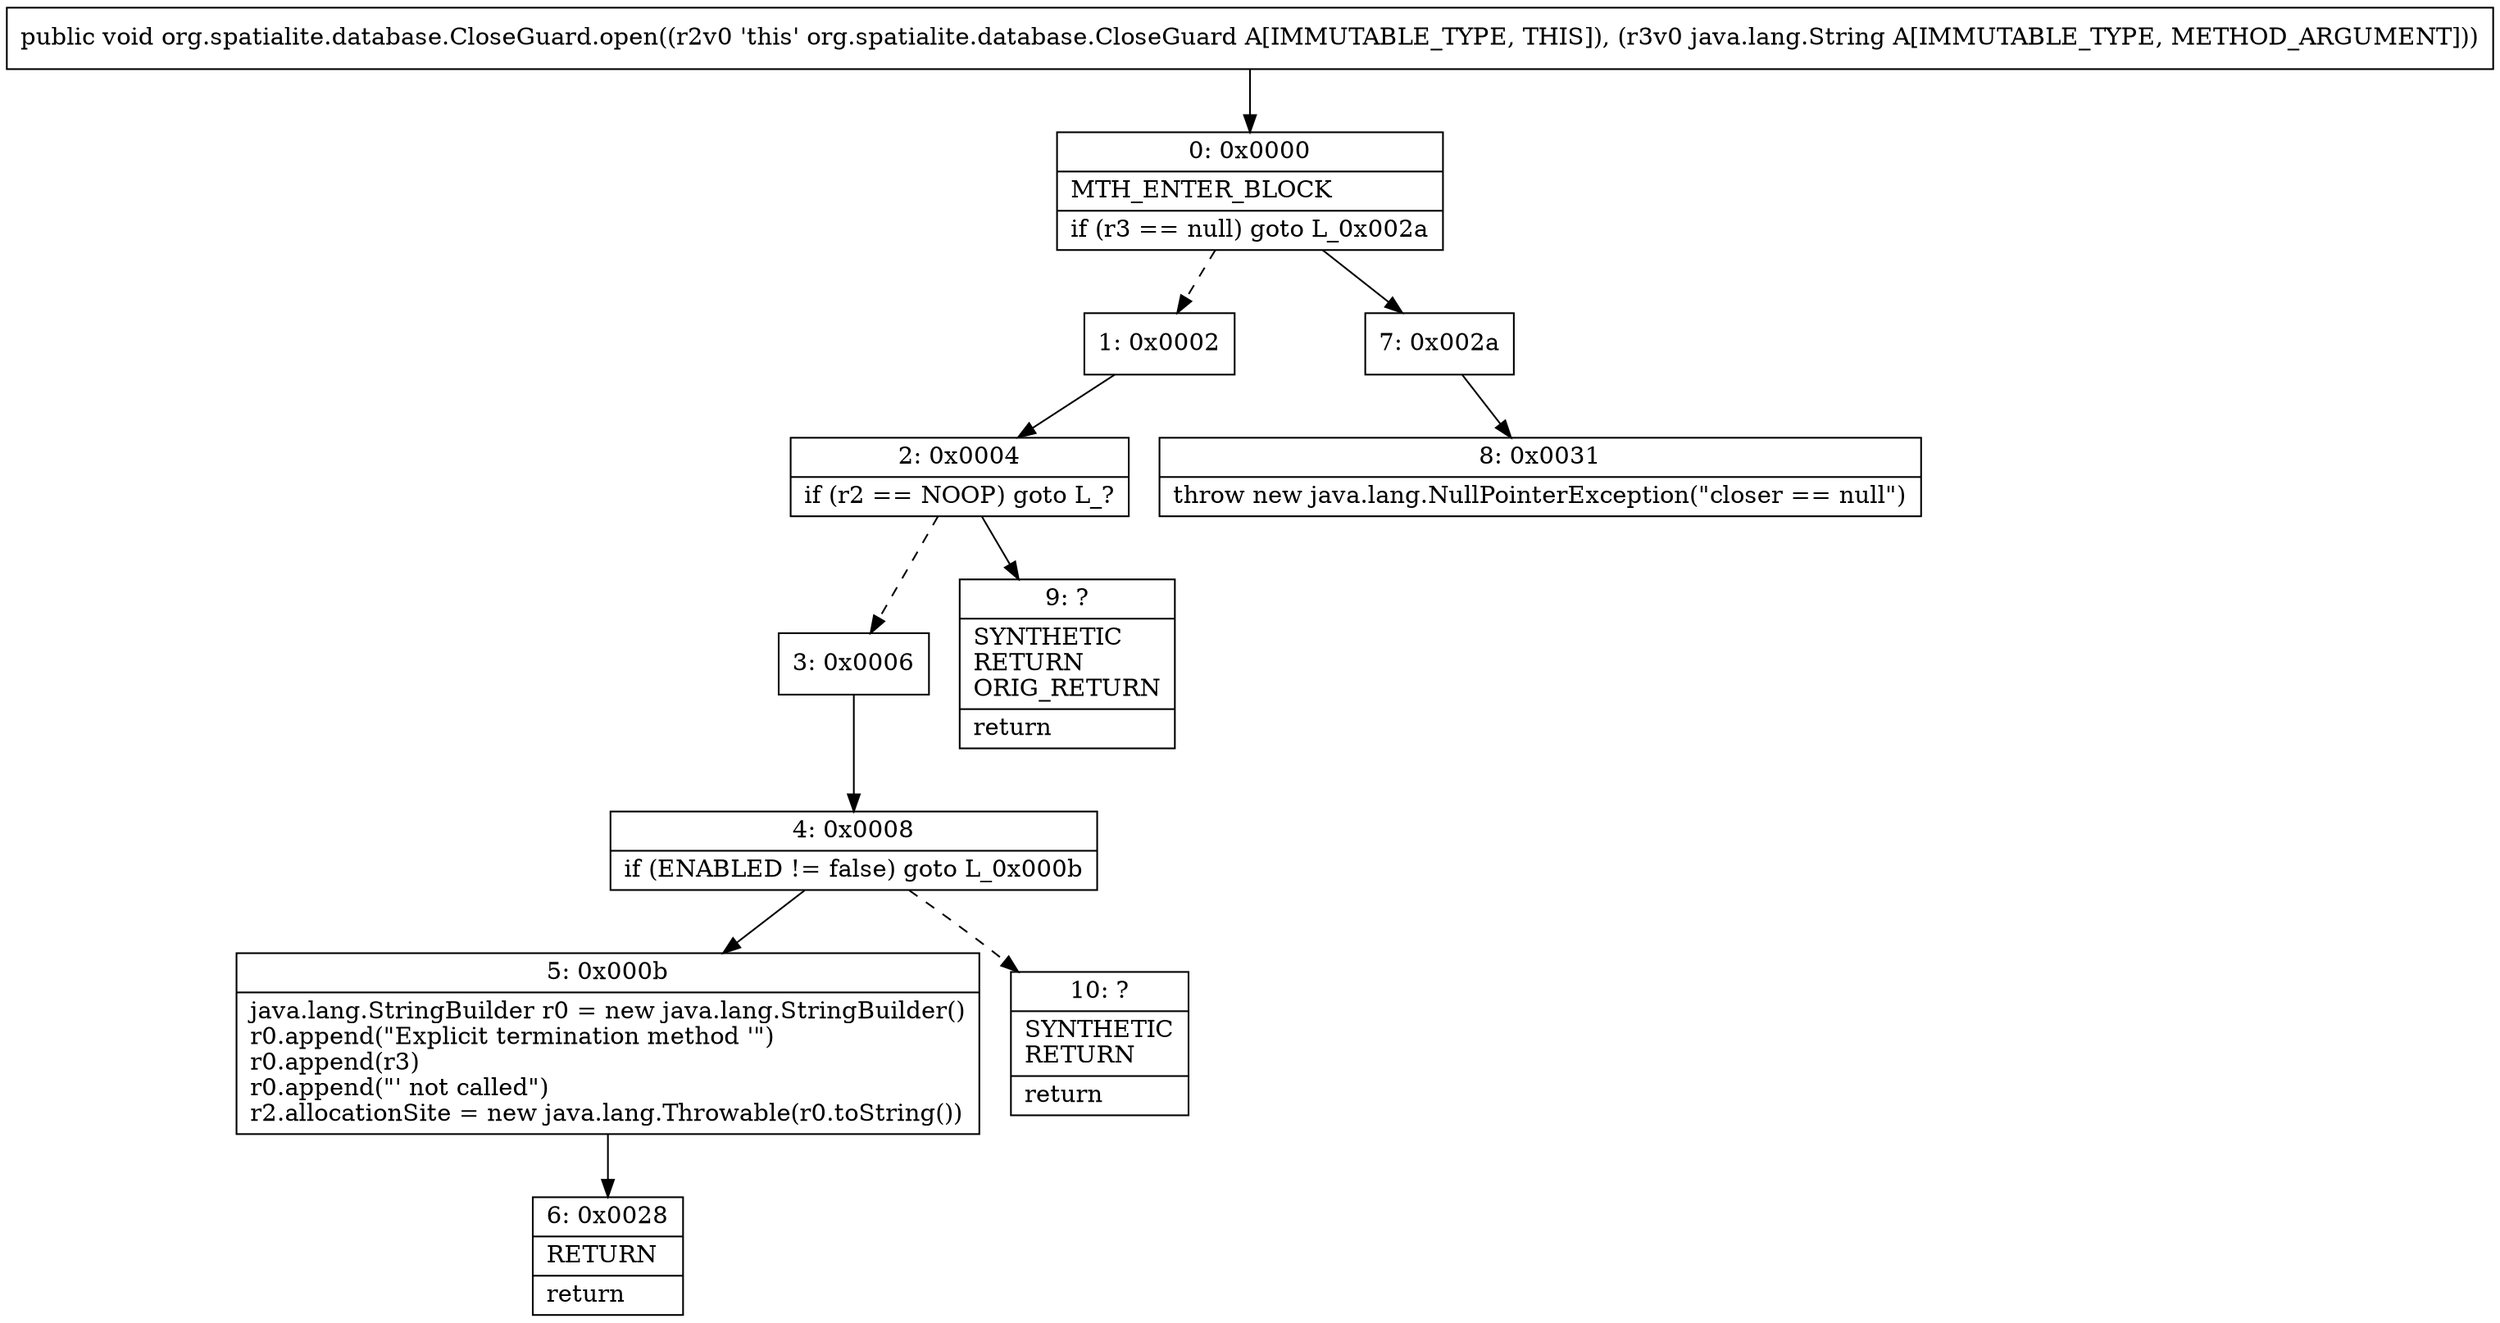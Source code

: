 digraph "CFG fororg.spatialite.database.CloseGuard.open(Ljava\/lang\/String;)V" {
Node_0 [shape=record,label="{0\:\ 0x0000|MTH_ENTER_BLOCK\l|if (r3 == null) goto L_0x002a\l}"];
Node_1 [shape=record,label="{1\:\ 0x0002}"];
Node_2 [shape=record,label="{2\:\ 0x0004|if (r2 == NOOP) goto L_?\l}"];
Node_3 [shape=record,label="{3\:\ 0x0006}"];
Node_4 [shape=record,label="{4\:\ 0x0008|if (ENABLED != false) goto L_0x000b\l}"];
Node_5 [shape=record,label="{5\:\ 0x000b|java.lang.StringBuilder r0 = new java.lang.StringBuilder()\lr0.append(\"Explicit termination method '\")\lr0.append(r3)\lr0.append(\"' not called\")\lr2.allocationSite = new java.lang.Throwable(r0.toString())\l}"];
Node_6 [shape=record,label="{6\:\ 0x0028|RETURN\l|return\l}"];
Node_7 [shape=record,label="{7\:\ 0x002a}"];
Node_8 [shape=record,label="{8\:\ 0x0031|throw new java.lang.NullPointerException(\"closer == null\")\l}"];
Node_9 [shape=record,label="{9\:\ ?|SYNTHETIC\lRETURN\lORIG_RETURN\l|return\l}"];
Node_10 [shape=record,label="{10\:\ ?|SYNTHETIC\lRETURN\l|return\l}"];
MethodNode[shape=record,label="{public void org.spatialite.database.CloseGuard.open((r2v0 'this' org.spatialite.database.CloseGuard A[IMMUTABLE_TYPE, THIS]), (r3v0 java.lang.String A[IMMUTABLE_TYPE, METHOD_ARGUMENT])) }"];
MethodNode -> Node_0;
Node_0 -> Node_1[style=dashed];
Node_0 -> Node_7;
Node_1 -> Node_2;
Node_2 -> Node_3[style=dashed];
Node_2 -> Node_9;
Node_3 -> Node_4;
Node_4 -> Node_5;
Node_4 -> Node_10[style=dashed];
Node_5 -> Node_6;
Node_7 -> Node_8;
}

